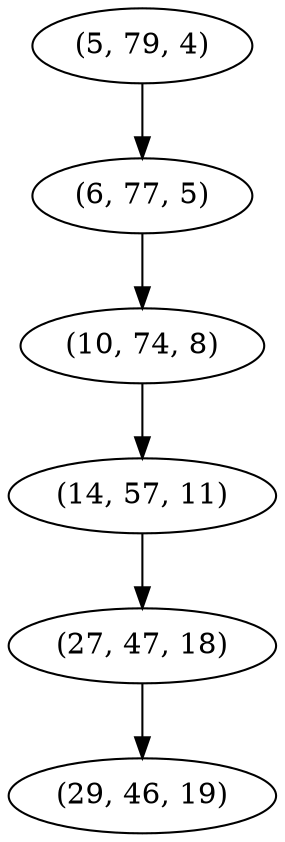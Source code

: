 digraph tree {
    "(5, 79, 4)";
    "(6, 77, 5)";
    "(10, 74, 8)";
    "(14, 57, 11)";
    "(27, 47, 18)";
    "(29, 46, 19)";
    "(5, 79, 4)" -> "(6, 77, 5)";
    "(6, 77, 5)" -> "(10, 74, 8)";
    "(10, 74, 8)" -> "(14, 57, 11)";
    "(14, 57, 11)" -> "(27, 47, 18)";
    "(27, 47, 18)" -> "(29, 46, 19)";
}
